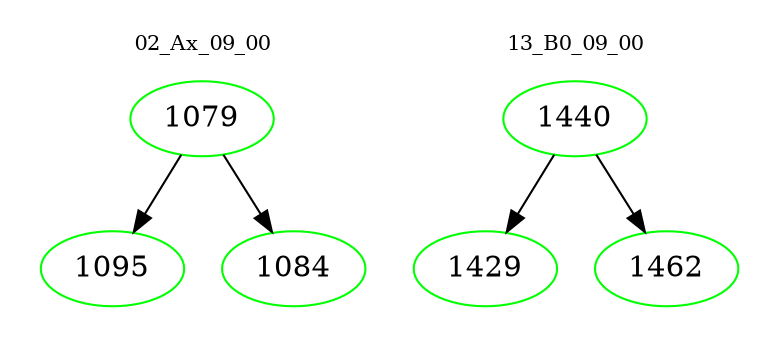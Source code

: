 digraph{
subgraph cluster_0 {
color = white
label = "02_Ax_09_00";
fontsize=10;
T0_1079 [label="1079", color="green"]
T0_1079 -> T0_1095 [color="black"]
T0_1095 [label="1095", color="green"]
T0_1079 -> T0_1084 [color="black"]
T0_1084 [label="1084", color="green"]
}
subgraph cluster_1 {
color = white
label = "13_B0_09_00";
fontsize=10;
T1_1440 [label="1440", color="green"]
T1_1440 -> T1_1429 [color="black"]
T1_1429 [label="1429", color="green"]
T1_1440 -> T1_1462 [color="black"]
T1_1462 [label="1462", color="green"]
}
}
